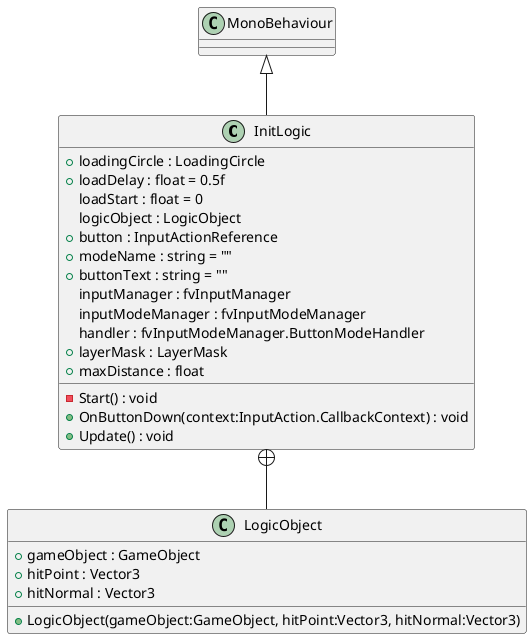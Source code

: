 @startuml
class InitLogic {
    + loadingCircle : LoadingCircle
    + loadDelay : float = 0.5f
    loadStart : float = 0
    logicObject : LogicObject
    + button : InputActionReference
    + modeName : string = ""
    + buttonText : string = ""
    inputManager : fvInputManager
    inputModeManager : fvInputModeManager
    handler : fvInputModeManager.ButtonModeHandler
    + layerMask : LayerMask
    + maxDistance : float
    - Start() : void
    + OnButtonDown(context:InputAction.CallbackContext) : void
    + Update() : void
}
class LogicObject {
    + gameObject : GameObject
    + hitPoint : Vector3
    + hitNormal : Vector3
    + LogicObject(gameObject:GameObject, hitPoint:Vector3, hitNormal:Vector3)
}
MonoBehaviour <|-- InitLogic
InitLogic +-- LogicObject
@enduml
